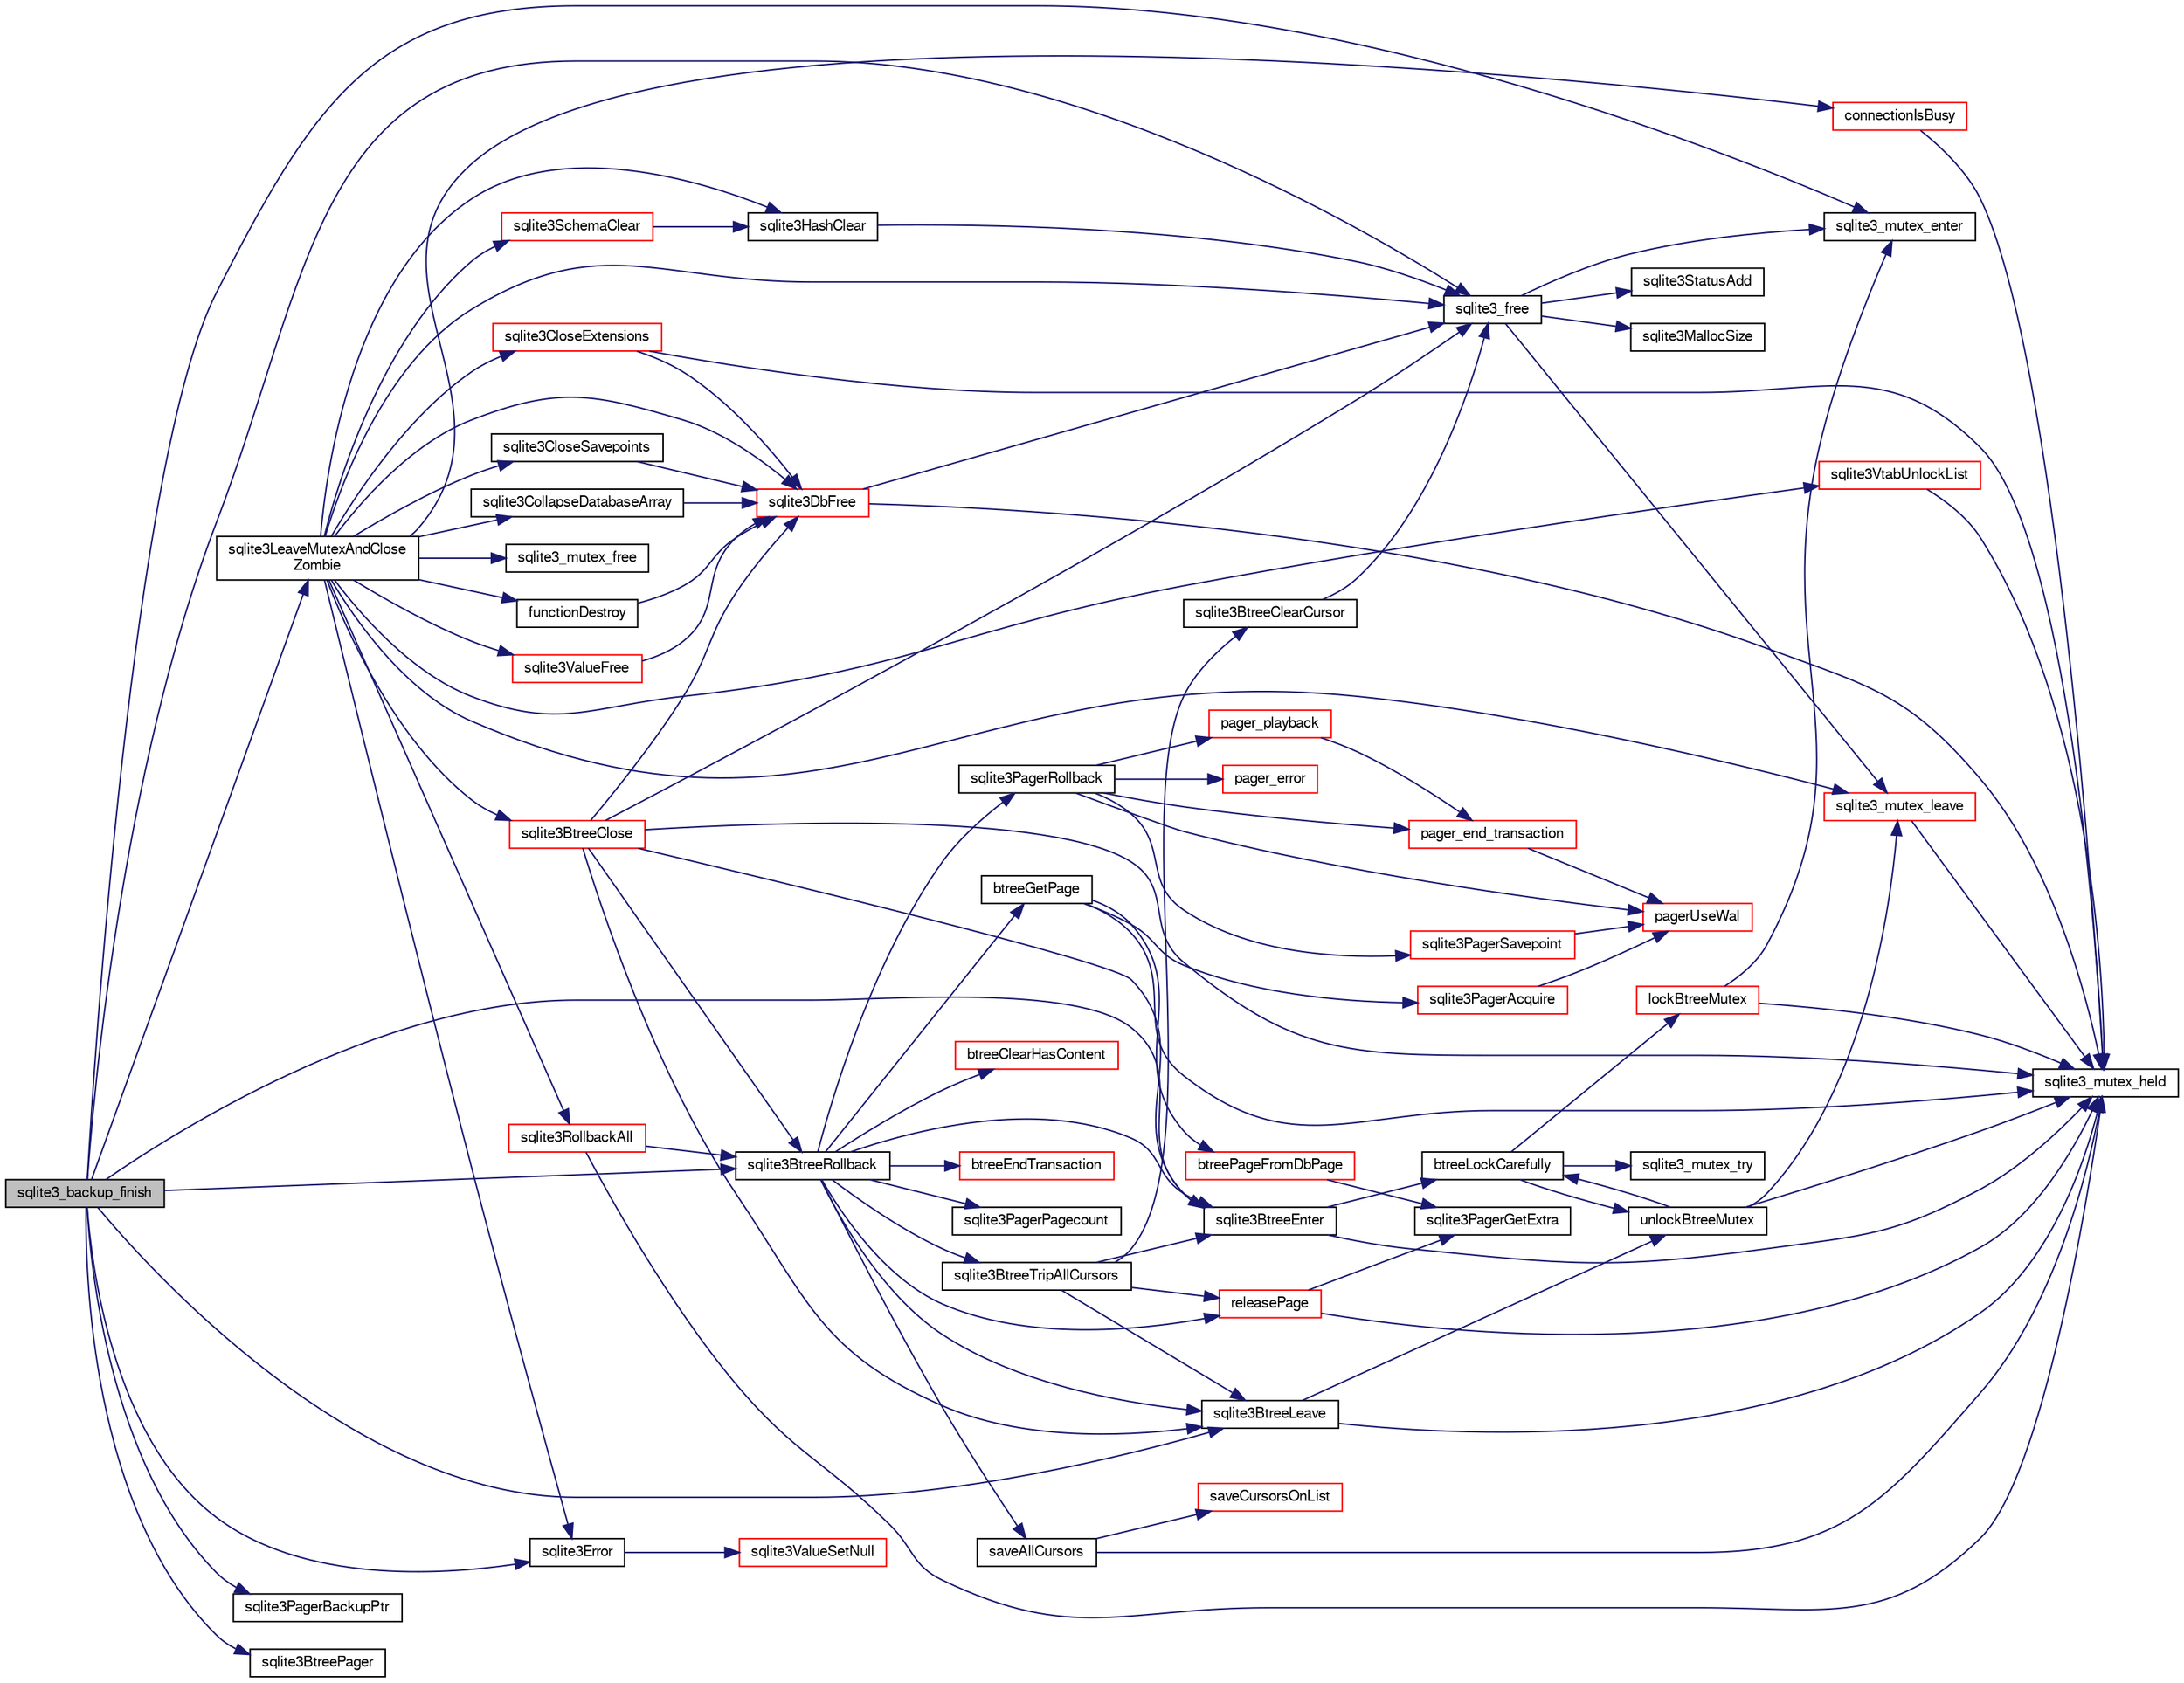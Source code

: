 digraph "sqlite3_backup_finish"
{
  edge [fontname="FreeSans",fontsize="10",labelfontname="FreeSans",labelfontsize="10"];
  node [fontname="FreeSans",fontsize="10",shape=record];
  rankdir="LR";
  Node302253 [label="sqlite3_backup_finish",height=0.2,width=0.4,color="black", fillcolor="grey75", style="filled", fontcolor="black"];
  Node302253 -> Node302254 [color="midnightblue",fontsize="10",style="solid",fontname="FreeSans"];
  Node302254 [label="sqlite3_mutex_enter",height=0.2,width=0.4,color="black", fillcolor="white", style="filled",URL="$sqlite3_8c.html#a1c12cde690bd89f104de5cbad12a6bf5"];
  Node302253 -> Node302255 [color="midnightblue",fontsize="10",style="solid",fontname="FreeSans"];
  Node302255 [label="sqlite3BtreeEnter",height=0.2,width=0.4,color="black", fillcolor="white", style="filled",URL="$sqlite3_8c.html#afa05d700ca373993fe6b0525b867feff"];
  Node302255 -> Node302256 [color="midnightblue",fontsize="10",style="solid",fontname="FreeSans"];
  Node302256 [label="sqlite3_mutex_held",height=0.2,width=0.4,color="black", fillcolor="white", style="filled",URL="$sqlite3_8c.html#acf77da68932b6bc163c5e68547ecc3e7"];
  Node302255 -> Node302257 [color="midnightblue",fontsize="10",style="solid",fontname="FreeSans"];
  Node302257 [label="btreeLockCarefully",height=0.2,width=0.4,color="black", fillcolor="white", style="filled",URL="$sqlite3_8c.html#a796746b1c1e4d6926960636bd74c79d7"];
  Node302257 -> Node302258 [color="midnightblue",fontsize="10",style="solid",fontname="FreeSans"];
  Node302258 [label="sqlite3_mutex_try",height=0.2,width=0.4,color="black", fillcolor="white", style="filled",URL="$sqlite3_8c.html#a196f84b09bdfda96ae5ae23189be1ec8"];
  Node302257 -> Node302259 [color="midnightblue",fontsize="10",style="solid",fontname="FreeSans"];
  Node302259 [label="unlockBtreeMutex",height=0.2,width=0.4,color="black", fillcolor="white", style="filled",URL="$sqlite3_8c.html#a29bc7d1c753dfa2af9fb296b7dc19a4a"];
  Node302259 -> Node302256 [color="midnightblue",fontsize="10",style="solid",fontname="FreeSans"];
  Node302259 -> Node302260 [color="midnightblue",fontsize="10",style="solid",fontname="FreeSans"];
  Node302260 [label="sqlite3_mutex_leave",height=0.2,width=0.4,color="red", fillcolor="white", style="filled",URL="$sqlite3_8c.html#a5838d235601dbd3c1fa993555c6bcc93"];
  Node302260 -> Node302256 [color="midnightblue",fontsize="10",style="solid",fontname="FreeSans"];
  Node302259 -> Node302257 [color="midnightblue",fontsize="10",style="solid",fontname="FreeSans"];
  Node302257 -> Node302262 [color="midnightblue",fontsize="10",style="solid",fontname="FreeSans"];
  Node302262 [label="lockBtreeMutex",height=0.2,width=0.4,color="red", fillcolor="white", style="filled",URL="$sqlite3_8c.html#ab1714bc62ac8a451c7b17bc53053ca53"];
  Node302262 -> Node302256 [color="midnightblue",fontsize="10",style="solid",fontname="FreeSans"];
  Node302262 -> Node302254 [color="midnightblue",fontsize="10",style="solid",fontname="FreeSans"];
  Node302253 -> Node302263 [color="midnightblue",fontsize="10",style="solid",fontname="FreeSans"];
  Node302263 [label="sqlite3PagerBackupPtr",height=0.2,width=0.4,color="black", fillcolor="white", style="filled",URL="$sqlite3_8c.html#a4bb5c0e71be69f95defe13828b19b23f"];
  Node302253 -> Node302264 [color="midnightblue",fontsize="10",style="solid",fontname="FreeSans"];
  Node302264 [label="sqlite3BtreePager",height=0.2,width=0.4,color="black", fillcolor="white", style="filled",URL="$sqlite3_8c.html#aa0b1925984c0d8606d760b8fa27a4d7c"];
  Node302253 -> Node302265 [color="midnightblue",fontsize="10",style="solid",fontname="FreeSans"];
  Node302265 [label="sqlite3BtreeRollback",height=0.2,width=0.4,color="black", fillcolor="white", style="filled",URL="$sqlite3_8c.html#a317473acdafdd688385c8954f09de186"];
  Node302265 -> Node302255 [color="midnightblue",fontsize="10",style="solid",fontname="FreeSans"];
  Node302265 -> Node302266 [color="midnightblue",fontsize="10",style="solid",fontname="FreeSans"];
  Node302266 [label="saveAllCursors",height=0.2,width=0.4,color="black", fillcolor="white", style="filled",URL="$sqlite3_8c.html#add0c7a5086792caf465148beaadb913d"];
  Node302266 -> Node302256 [color="midnightblue",fontsize="10",style="solid",fontname="FreeSans"];
  Node302266 -> Node302267 [color="midnightblue",fontsize="10",style="solid",fontname="FreeSans"];
  Node302267 [label="saveCursorsOnList",height=0.2,width=0.4,color="red", fillcolor="white", style="filled",URL="$sqlite3_8c.html#a33cb455c167e82c225c04c6628a486e1"];
  Node302265 -> Node302686 [color="midnightblue",fontsize="10",style="solid",fontname="FreeSans"];
  Node302686 [label="sqlite3BtreeTripAllCursors",height=0.2,width=0.4,color="black", fillcolor="white", style="filled",URL="$sqlite3_8c.html#a7e94025b9bd56e9e9ccf148d1a0e1acf"];
  Node302686 -> Node302255 [color="midnightblue",fontsize="10",style="solid",fontname="FreeSans"];
  Node302686 -> Node302687 [color="midnightblue",fontsize="10",style="solid",fontname="FreeSans"];
  Node302687 [label="sqlite3BtreeClearCursor",height=0.2,width=0.4,color="black", fillcolor="white", style="filled",URL="$sqlite3_8c.html#ad53903979a58184b0d15593e6f98d9c5"];
  Node302687 -> Node302300 [color="midnightblue",fontsize="10",style="solid",fontname="FreeSans"];
  Node302300 [label="sqlite3_free",height=0.2,width=0.4,color="black", fillcolor="white", style="filled",URL="$sqlite3_8c.html#a6552349e36a8a691af5487999ab09519"];
  Node302300 -> Node302254 [color="midnightblue",fontsize="10",style="solid",fontname="FreeSans"];
  Node302300 -> Node302276 [color="midnightblue",fontsize="10",style="solid",fontname="FreeSans"];
  Node302276 [label="sqlite3StatusAdd",height=0.2,width=0.4,color="black", fillcolor="white", style="filled",URL="$sqlite3_8c.html#afa029f93586aeab4cc85360905dae9cd"];
  Node302300 -> Node302275 [color="midnightblue",fontsize="10",style="solid",fontname="FreeSans"];
  Node302275 [label="sqlite3MallocSize",height=0.2,width=0.4,color="black", fillcolor="white", style="filled",URL="$sqlite3_8c.html#acf5d2a5f35270bafb050bd2def576955"];
  Node302300 -> Node302260 [color="midnightblue",fontsize="10",style="solid",fontname="FreeSans"];
  Node302686 -> Node302683 [color="midnightblue",fontsize="10",style="solid",fontname="FreeSans"];
  Node302683 [label="releasePage",height=0.2,width=0.4,color="red", fillcolor="white", style="filled",URL="$sqlite3_8c.html#a92c6fb14f9bcf117440c35116c26d6c4"];
  Node302683 -> Node302642 [color="midnightblue",fontsize="10",style="solid",fontname="FreeSans"];
  Node302642 [label="sqlite3PagerGetExtra",height=0.2,width=0.4,color="black", fillcolor="white", style="filled",URL="$sqlite3_8c.html#a48e879a6d20f06f27390973ab8d59bd7"];
  Node302683 -> Node302256 [color="midnightblue",fontsize="10",style="solid",fontname="FreeSans"];
  Node302686 -> Node302627 [color="midnightblue",fontsize="10",style="solid",fontname="FreeSans"];
  Node302627 [label="sqlite3BtreeLeave",height=0.2,width=0.4,color="black", fillcolor="white", style="filled",URL="$sqlite3_8c.html#a460e4f89d1aeef4b4d334cfe8165da89"];
  Node302627 -> Node302259 [color="midnightblue",fontsize="10",style="solid",fontname="FreeSans"];
  Node302627 -> Node302256 [color="midnightblue",fontsize="10",style="solid",fontname="FreeSans"];
  Node302265 -> Node302587 [color="midnightblue",fontsize="10",style="solid",fontname="FreeSans"];
  Node302587 [label="sqlite3PagerRollback",height=0.2,width=0.4,color="black", fillcolor="white", style="filled",URL="$sqlite3_8c.html#afdd2ecbb97b7a716892ff6bd10c7dfd0"];
  Node302587 -> Node302285 [color="midnightblue",fontsize="10",style="solid",fontname="FreeSans"];
  Node302285 [label="pagerUseWal",height=0.2,width=0.4,color="red", fillcolor="white", style="filled",URL="$sqlite3_8c.html#a31def80bfe1de9284d635ba190a5eb68"];
  Node302587 -> Node302588 [color="midnightblue",fontsize="10",style="solid",fontname="FreeSans"];
  Node302588 [label="sqlite3PagerSavepoint",height=0.2,width=0.4,color="red", fillcolor="white", style="filled",URL="$sqlite3_8c.html#a8b5f1920b6a8b564a47e243868f2c8d4"];
  Node302588 -> Node302285 [color="midnightblue",fontsize="10",style="solid",fontname="FreeSans"];
  Node302587 -> Node302652 [color="midnightblue",fontsize="10",style="solid",fontname="FreeSans"];
  Node302652 [label="pager_end_transaction",height=0.2,width=0.4,color="red", fillcolor="white", style="filled",URL="$sqlite3_8c.html#a0814e2cfab386b1e3ba74528870339fe"];
  Node302652 -> Node302285 [color="midnightblue",fontsize="10",style="solid",fontname="FreeSans"];
  Node302587 -> Node302668 [color="midnightblue",fontsize="10",style="solid",fontname="FreeSans"];
  Node302668 [label="pager_playback",height=0.2,width=0.4,color="red", fillcolor="white", style="filled",URL="$sqlite3_8c.html#a9d9a750a9fc76eb4b668c8a16b164a65"];
  Node302668 -> Node302652 [color="midnightblue",fontsize="10",style="solid",fontname="FreeSans"];
  Node302587 -> Node302676 [color="midnightblue",fontsize="10",style="solid",fontname="FreeSans"];
  Node302676 [label="pager_error",height=0.2,width=0.4,color="red", fillcolor="white", style="filled",URL="$sqlite3_8c.html#ac15e13c61047b37098e21115614ddd22"];
  Node302265 -> Node302681 [color="midnightblue",fontsize="10",style="solid",fontname="FreeSans"];
  Node302681 [label="btreeGetPage",height=0.2,width=0.4,color="black", fillcolor="white", style="filled",URL="$sqlite3_8c.html#ac59679e30ceb0190614fbd19a7feb6de"];
  Node302681 -> Node302256 [color="midnightblue",fontsize="10",style="solid",fontname="FreeSans"];
  Node302681 -> Node302647 [color="midnightblue",fontsize="10",style="solid",fontname="FreeSans"];
  Node302647 [label="sqlite3PagerAcquire",height=0.2,width=0.4,color="red", fillcolor="white", style="filled",URL="$sqlite3_8c.html#a22a53daafd2bd778cda390312651f994"];
  Node302647 -> Node302285 [color="midnightblue",fontsize="10",style="solid",fontname="FreeSans"];
  Node302681 -> Node302682 [color="midnightblue",fontsize="10",style="solid",fontname="FreeSans"];
  Node302682 [label="btreePageFromDbPage",height=0.2,width=0.4,color="red", fillcolor="white", style="filled",URL="$sqlite3_8c.html#a148c0bf09d4ef14a49e0e7a2c0506c80"];
  Node302682 -> Node302642 [color="midnightblue",fontsize="10",style="solid",fontname="FreeSans"];
  Node302265 -> Node302688 [color="midnightblue",fontsize="10",style="solid",fontname="FreeSans"];
  Node302688 [label="sqlite3PagerPagecount",height=0.2,width=0.4,color="black", fillcolor="white", style="filled",URL="$sqlite3_8c.html#ae82aaf561ce61faa15d4e228c45c3311"];
  Node302265 -> Node302683 [color="midnightblue",fontsize="10",style="solid",fontname="FreeSans"];
  Node302265 -> Node302689 [color="midnightblue",fontsize="10",style="solid",fontname="FreeSans"];
  Node302689 [label="btreeClearHasContent",height=0.2,width=0.4,color="red", fillcolor="white", style="filled",URL="$sqlite3_8c.html#ad76ff2727e128c649f8017fdc570bd06"];
  Node302265 -> Node302690 [color="midnightblue",fontsize="10",style="solid",fontname="FreeSans"];
  Node302690 [label="btreeEndTransaction",height=0.2,width=0.4,color="red", fillcolor="white", style="filled",URL="$sqlite3_8c.html#a7dd8138404b55de8be9623636f25488b"];
  Node302265 -> Node302627 [color="midnightblue",fontsize="10",style="solid",fontname="FreeSans"];
  Node302253 -> Node302492 [color="midnightblue",fontsize="10",style="solid",fontname="FreeSans"];
  Node302492 [label="sqlite3Error",height=0.2,width=0.4,color="black", fillcolor="white", style="filled",URL="$sqlite3_8c.html#a4ba5e8be78db50d5538dcaa45bcf74d3"];
  Node302492 -> Node302493 [color="midnightblue",fontsize="10",style="solid",fontname="FreeSans"];
  Node302493 [label="sqlite3ValueSetNull",height=0.2,width=0.4,color="red", fillcolor="white", style="filled",URL="$sqlite3_8c.html#ad9bc4507a7806b37946116afbe183b95"];
  Node302253 -> Node302695 [color="midnightblue",fontsize="10",style="solid",fontname="FreeSans"];
  Node302695 [label="sqlite3LeaveMutexAndClose\lZombie",height=0.2,width=0.4,color="black", fillcolor="white", style="filled",URL="$sqlite3_8c.html#afe3a37c29dcb0fe9fc15fe07a3976f59"];
  Node302695 -> Node302696 [color="midnightblue",fontsize="10",style="solid",fontname="FreeSans"];
  Node302696 [label="connectionIsBusy",height=0.2,width=0.4,color="red", fillcolor="white", style="filled",URL="$sqlite3_8c.html#a72f2a5a996a153234aa539319752f896"];
  Node302696 -> Node302256 [color="midnightblue",fontsize="10",style="solid",fontname="FreeSans"];
  Node302695 -> Node302260 [color="midnightblue",fontsize="10",style="solid",fontname="FreeSans"];
  Node302695 -> Node302698 [color="midnightblue",fontsize="10",style="solid",fontname="FreeSans"];
  Node302698 [label="sqlite3RollbackAll",height=0.2,width=0.4,color="red", fillcolor="white", style="filled",URL="$sqlite3_8c.html#ad902dd388d73208539f557962e3fe6bb"];
  Node302698 -> Node302256 [color="midnightblue",fontsize="10",style="solid",fontname="FreeSans"];
  Node302698 -> Node302265 [color="midnightblue",fontsize="10",style="solid",fontname="FreeSans"];
  Node302695 -> Node302900 [color="midnightblue",fontsize="10",style="solid",fontname="FreeSans"];
  Node302900 [label="sqlite3CloseSavepoints",height=0.2,width=0.4,color="black", fillcolor="white", style="filled",URL="$sqlite3_8c.html#ab5403c6b2dae2f11e74116b8535cf82b"];
  Node302900 -> Node302296 [color="midnightblue",fontsize="10",style="solid",fontname="FreeSans"];
  Node302296 [label="sqlite3DbFree",height=0.2,width=0.4,color="red", fillcolor="white", style="filled",URL="$sqlite3_8c.html#ac70ab821a6607b4a1b909582dc37a069"];
  Node302296 -> Node302256 [color="midnightblue",fontsize="10",style="solid",fontname="FreeSans"];
  Node302296 -> Node302300 [color="midnightblue",fontsize="10",style="solid",fontname="FreeSans"];
  Node302695 -> Node302878 [color="midnightblue",fontsize="10",style="solid",fontname="FreeSans"];
  Node302878 [label="sqlite3BtreeClose",height=0.2,width=0.4,color="red", fillcolor="white", style="filled",URL="$sqlite3_8c.html#a729b65009b66a99200496b09c124df01"];
  Node302878 -> Node302256 [color="midnightblue",fontsize="10",style="solid",fontname="FreeSans"];
  Node302878 -> Node302255 [color="midnightblue",fontsize="10",style="solid",fontname="FreeSans"];
  Node302878 -> Node302265 [color="midnightblue",fontsize="10",style="solid",fontname="FreeSans"];
  Node302878 -> Node302627 [color="midnightblue",fontsize="10",style="solid",fontname="FreeSans"];
  Node302878 -> Node302296 [color="midnightblue",fontsize="10",style="solid",fontname="FreeSans"];
  Node302878 -> Node302300 [color="midnightblue",fontsize="10",style="solid",fontname="FreeSans"];
  Node302695 -> Node302706 [color="midnightblue",fontsize="10",style="solid",fontname="FreeSans"];
  Node302706 [label="sqlite3SchemaClear",height=0.2,width=0.4,color="red", fillcolor="white", style="filled",URL="$sqlite3_8c.html#a927c603430267e42c56ab38ca221322a"];
  Node302706 -> Node302708 [color="midnightblue",fontsize="10",style="solid",fontname="FreeSans"];
  Node302708 [label="sqlite3HashClear",height=0.2,width=0.4,color="black", fillcolor="white", style="filled",URL="$sqlite3_8c.html#acc7a2dfa6603c59af14b3792fe463c73"];
  Node302708 -> Node302300 [color="midnightblue",fontsize="10",style="solid",fontname="FreeSans"];
  Node302695 -> Node302740 [color="midnightblue",fontsize="10",style="solid",fontname="FreeSans"];
  Node302740 [label="sqlite3VtabUnlockList",height=0.2,width=0.4,color="red", fillcolor="white", style="filled",URL="$sqlite3_8c.html#a266b6e5487ec403a27fc6c6f852ff249"];
  Node302740 -> Node302256 [color="midnightblue",fontsize="10",style="solid",fontname="FreeSans"];
  Node302695 -> Node303204 [color="midnightblue",fontsize="10",style="solid",fontname="FreeSans"];
  Node303204 [label="sqlite3CollapseDatabaseArray",height=0.2,width=0.4,color="black", fillcolor="white", style="filled",URL="$sqlite3_8c.html#aaa27b662e527cf1432dad05c49a389ce"];
  Node303204 -> Node302296 [color="midnightblue",fontsize="10",style="solid",fontname="FreeSans"];
  Node302695 -> Node303205 [color="midnightblue",fontsize="10",style="solid",fontname="FreeSans"];
  Node303205 [label="functionDestroy",height=0.2,width=0.4,color="black", fillcolor="white", style="filled",URL="$sqlite3_8c.html#ad8907c124b2b0a3557b9f006fb98308c"];
  Node303205 -> Node302296 [color="midnightblue",fontsize="10",style="solid",fontname="FreeSans"];
  Node302695 -> Node302296 [color="midnightblue",fontsize="10",style="solid",fontname="FreeSans"];
  Node302695 -> Node302708 [color="midnightblue",fontsize="10",style="solid",fontname="FreeSans"];
  Node302695 -> Node302492 [color="midnightblue",fontsize="10",style="solid",fontname="FreeSans"];
  Node302695 -> Node302759 [color="midnightblue",fontsize="10",style="solid",fontname="FreeSans"];
  Node302759 [label="sqlite3ValueFree",height=0.2,width=0.4,color="red", fillcolor="white", style="filled",URL="$sqlite3_8c.html#afeed84c3f344a833d15c7209265dc520"];
  Node302759 -> Node302296 [color="midnightblue",fontsize="10",style="solid",fontname="FreeSans"];
  Node302695 -> Node303206 [color="midnightblue",fontsize="10",style="solid",fontname="FreeSans"];
  Node303206 [label="sqlite3CloseExtensions",height=0.2,width=0.4,color="red", fillcolor="white", style="filled",URL="$sqlite3_8c.html#a728aca7825db8e0439d565c4f2a1d669"];
  Node303206 -> Node302256 [color="midnightblue",fontsize="10",style="solid",fontname="FreeSans"];
  Node303206 -> Node302296 [color="midnightblue",fontsize="10",style="solid",fontname="FreeSans"];
  Node302695 -> Node302300 [color="midnightblue",fontsize="10",style="solid",fontname="FreeSans"];
  Node302695 -> Node302551 [color="midnightblue",fontsize="10",style="solid",fontname="FreeSans"];
  Node302551 [label="sqlite3_mutex_free",height=0.2,width=0.4,color="black", fillcolor="white", style="filled",URL="$sqlite3_8c.html#a2db2e72e08f6873afa9c61b0ec726fec"];
  Node302253 -> Node302627 [color="midnightblue",fontsize="10",style="solid",fontname="FreeSans"];
  Node302253 -> Node302300 [color="midnightblue",fontsize="10",style="solid",fontname="FreeSans"];
}
